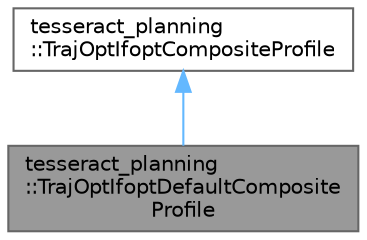 digraph "tesseract_planning::TrajOptIfoptDefaultCompositeProfile"
{
 // LATEX_PDF_SIZE
  bgcolor="transparent";
  edge [fontname=Helvetica,fontsize=10,labelfontname=Helvetica,labelfontsize=10];
  node [fontname=Helvetica,fontsize=10,shape=box,height=0.2,width=0.4];
  Node1 [label="tesseract_planning\l::TrajOptIfoptDefaultComposite\lProfile",height=0.2,width=0.4,color="gray40", fillcolor="grey60", style="filled", fontcolor="black",tooltip=" "];
  Node2 -> Node1 [dir="back",color="steelblue1",style="solid"];
  Node2 [label="tesseract_planning\l::TrajOptIfoptCompositeProfile",height=0.2,width=0.4,color="gray40", fillcolor="white", style="filled",URL="$da/d8c/classtesseract__planning_1_1TrajOptIfoptCompositeProfile.html",tooltip=" "];
}
